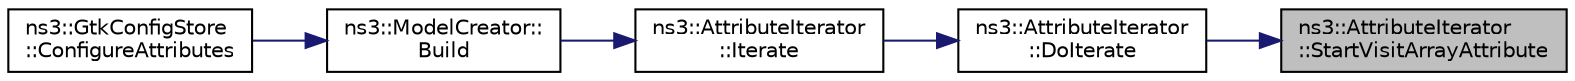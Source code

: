 digraph "ns3::AttributeIterator::StartVisitArrayAttribute"
{
 // LATEX_PDF_SIZE
  edge [fontname="Helvetica",fontsize="10",labelfontname="Helvetica",labelfontsize="10"];
  node [fontname="Helvetica",fontsize="10",shape=record];
  rankdir="RL";
  Node1 [label="ns3::AttributeIterator\l::StartVisitArrayAttribute",height=0.2,width=0.4,color="black", fillcolor="grey75", style="filled", fontcolor="black",tooltip=" "];
  Node1 -> Node2 [dir="back",color="midnightblue",fontsize="10",style="solid",fontname="Helvetica"];
  Node2 [label="ns3::AttributeIterator\l::DoIterate",height=0.2,width=0.4,color="black", fillcolor="white", style="filled",URL="$classns3_1_1_attribute_iterator.html#a01259d50f232e21c9c605547e26b34bb",tooltip="Perform the iteration."];
  Node2 -> Node3 [dir="back",color="midnightblue",fontsize="10",style="solid",fontname="Helvetica"];
  Node3 [label="ns3::AttributeIterator\l::Iterate",height=0.2,width=0.4,color="black", fillcolor="white", style="filled",URL="$classns3_1_1_attribute_iterator.html#a8e7de38f441cc482c2d507e2a4927b8c",tooltip="Start the process of iterating all objects from the root namespace object."];
  Node3 -> Node4 [dir="back",color="midnightblue",fontsize="10",style="solid",fontname="Helvetica"];
  Node4 [label="ns3::ModelCreator::\lBuild",height=0.2,width=0.4,color="black", fillcolor="white", style="filled",URL="$classns3_1_1_model_creator.html#a8103a829286a73b9988d1dfc018c9819",tooltip="Allocate attribute tree."];
  Node4 -> Node5 [dir="back",color="midnightblue",fontsize="10",style="solid",fontname="Helvetica"];
  Node5 [label="ns3::GtkConfigStore\l::ConfigureAttributes",height=0.2,width=0.4,color="black", fillcolor="white", style="filled",URL="$classns3_1_1_gtk_config_store.html#a95d2d8169cd6a9770af48f7cf62d24fb",tooltip="Process attribute values."];
}
